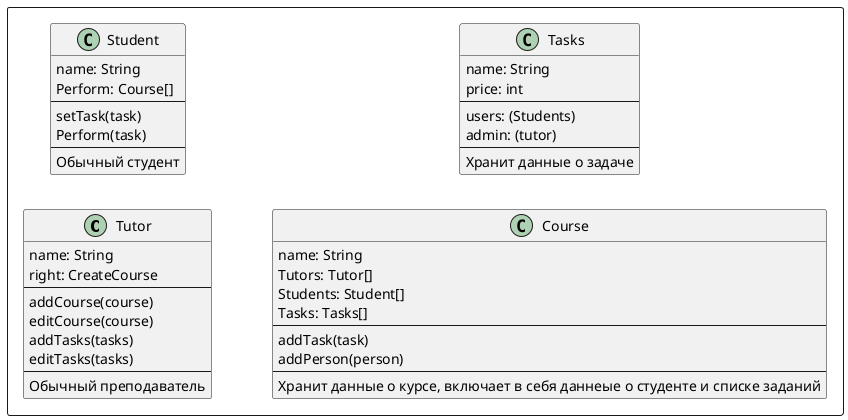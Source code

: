 @startuml one
    left to right direction
    
    rectangle {

    class Tutor {
        name: String
        right: CreateCourse
        ---
        addCourse(course)
        editCourse(course)
        addTasks(tasks)
        editTasks(tasks)
        ---
        Обычный преподаватель
    }    

    class Student {
        name: String
        Perform: Course[]
        ---
        setTask(task)
        Perform(task)
        ---
        Обычный студент
    }

    class Course {
        name: String
        Tutors: Tutor[]
        Students: Student[]
        Tasks: Tasks[]
        ---
        addTask(task)
        addPerson(person)
        ---
        Хранит данные о курсе, включает в себя даннеые о студенте и списке заданий
    }

    class Tasks{
        name: String
        price: int
        ---
        users: (Students)
        admin: (tutor)
        ---
        Хранит данные о задаче
    }

    }
@enduml